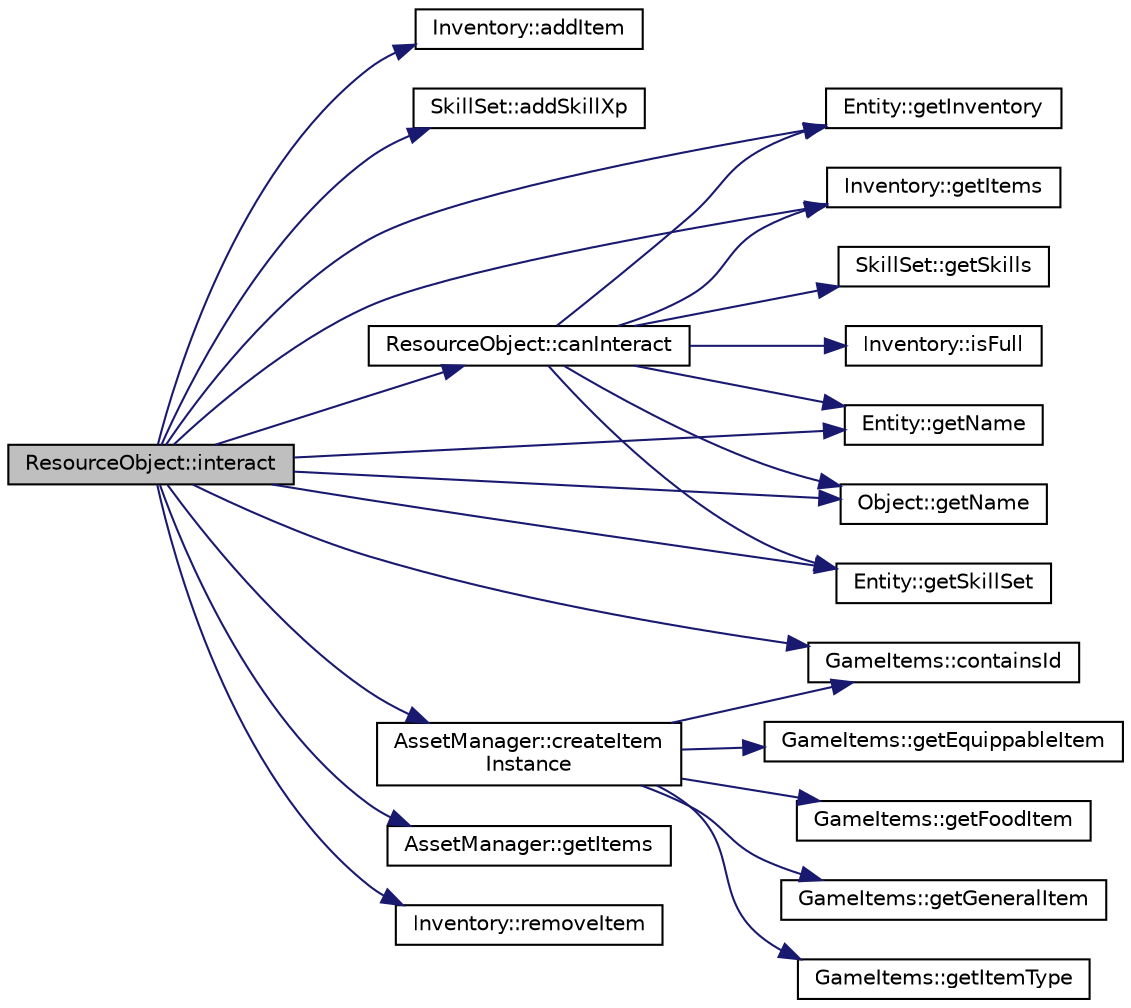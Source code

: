 digraph "ResourceObject::interact"
{
 // LATEX_PDF_SIZE
  edge [fontname="Helvetica",fontsize="10",labelfontname="Helvetica",labelfontsize="10"];
  node [fontname="Helvetica",fontsize="10",shape=record];
  rankdir="LR";
  Node1 [label="ResourceObject::interact",height=0.2,width=0.4,color="black", fillcolor="grey75", style="filled", fontcolor="black",tooltip="Interact with the object."];
  Node1 -> Node2 [color="midnightblue",fontsize="10",style="solid",fontname="Helvetica"];
  Node2 [label="Inventory::addItem",height=0.2,width=0.4,color="black", fillcolor="white", style="filled",URL="$classInventory.html#a9e1fad5a5f8ef1d2aec5ba9d86531d0d",tooltip="Adds item to the inventory."];
  Node1 -> Node3 [color="midnightblue",fontsize="10",style="solid",fontname="Helvetica"];
  Node3 [label="SkillSet::addSkillXp",height=0.2,width=0.4,color="black", fillcolor="white", style="filled",URL="$classSkillSet.html#a0e9dc971244988ca5f8aa14a37ec4193",tooltip="Adds the given amount of xp to the skill with the given id. Returns false if the addition failed,..."];
  Node1 -> Node4 [color="midnightblue",fontsize="10",style="solid",fontname="Helvetica"];
  Node4 [label="ResourceObject::canInteract",height=0.2,width=0.4,color="black", fillcolor="white", style="filled",URL="$classResourceObject.html#aef108c1b74c650c9a0c0bfcb5d25d8c5",tooltip="Check if the entity can interact with the object."];
  Node4 -> Node5 [color="midnightblue",fontsize="10",style="solid",fontname="Helvetica"];
  Node5 [label="Entity::getInventory",height=0.2,width=0.4,color="black", fillcolor="white", style="filled",URL="$classEntity.html#a1f1ef1b13908ffef9f2c4f2f455fdb71",tooltip="Get the Inventory object of this entity."];
  Node4 -> Node6 [color="midnightblue",fontsize="10",style="solid",fontname="Helvetica"];
  Node6 [label="Inventory::getItems",height=0.2,width=0.4,color="black", fillcolor="white", style="filled",URL="$classInventory.html#aef99806828639fb74770654b3ccba845",tooltip="Returns the items that the inventory contains."];
  Node4 -> Node7 [color="midnightblue",fontsize="10",style="solid",fontname="Helvetica"];
  Node7 [label="Entity::getName",height=0.2,width=0.4,color="black", fillcolor="white", style="filled",URL="$classEntity.html#ab824e4f163924eb4f136d3e2ff759897",tooltip="Get the name of this entity."];
  Node4 -> Node8 [color="midnightblue",fontsize="10",style="solid",fontname="Helvetica"];
  Node8 [label="Object::getName",height=0.2,width=0.4,color="black", fillcolor="white", style="filled",URL="$classObject.html#aa957bd6b49bc3034489df9ff0e844e3c",tooltip="Get the name of the object."];
  Node4 -> Node9 [color="midnightblue",fontsize="10",style="solid",fontname="Helvetica"];
  Node9 [label="SkillSet::getSkills",height=0.2,width=0.4,color="black", fillcolor="white", style="filled",URL="$classSkillSet.html#a0f3b00c08b7353db5b61b06223f187d0",tooltip="Returns map with skill id keys and SkillInfo values."];
  Node4 -> Node10 [color="midnightblue",fontsize="10",style="solid",fontname="Helvetica"];
  Node10 [label="Entity::getSkillSet",height=0.2,width=0.4,color="black", fillcolor="white", style="filled",URL="$classEntity.html#a0c09474372581ad190e31725dee0fccf",tooltip="Get the SkillSet of this entity."];
  Node4 -> Node11 [color="midnightblue",fontsize="10",style="solid",fontname="Helvetica"];
  Node11 [label="Inventory::isFull",height=0.2,width=0.4,color="black", fillcolor="white", style="filled",URL="$classInventory.html#ae64c114e81d5ee14653161f425510a26",tooltip="Checks if inventory is full."];
  Node1 -> Node12 [color="midnightblue",fontsize="10",style="solid",fontname="Helvetica"];
  Node12 [label="GameItems::containsId",height=0.2,width=0.4,color="black", fillcolor="white", style="filled",URL="$structGameItems.html#aa28c24034d12b17b9f85d9c46d9cb9a1",tooltip=" "];
  Node1 -> Node13 [color="midnightblue",fontsize="10",style="solid",fontname="Helvetica"];
  Node13 [label="AssetManager::createItem\lInstance",height=0.2,width=0.4,color="black", fillcolor="white", style="filled",URL="$classAssetManager.html#a7112131ee4657d508b2029eebb3975f6",tooltip="Creates an instance of an item."];
  Node13 -> Node12 [color="midnightblue",fontsize="10",style="solid",fontname="Helvetica"];
  Node13 -> Node14 [color="midnightblue",fontsize="10",style="solid",fontname="Helvetica"];
  Node14 [label="GameItems::getEquippableItem",height=0.2,width=0.4,color="black", fillcolor="white", style="filled",URL="$structGameItems.html#a12d353035869abb44b959b2fd56dc320",tooltip=" "];
  Node13 -> Node15 [color="midnightblue",fontsize="10",style="solid",fontname="Helvetica"];
  Node15 [label="GameItems::getFoodItem",height=0.2,width=0.4,color="black", fillcolor="white", style="filled",URL="$structGameItems.html#a5525518c6b68815489b0453e43da1024",tooltip=" "];
  Node13 -> Node16 [color="midnightblue",fontsize="10",style="solid",fontname="Helvetica"];
  Node16 [label="GameItems::getGeneralItem",height=0.2,width=0.4,color="black", fillcolor="white", style="filled",URL="$structGameItems.html#a0947ecd8654943fb367afd0bcb0d37b4",tooltip=" "];
  Node13 -> Node17 [color="midnightblue",fontsize="10",style="solid",fontname="Helvetica"];
  Node17 [label="GameItems::getItemType",height=0.2,width=0.4,color="black", fillcolor="white", style="filled",URL="$structGameItems.html#af9a7b3d5920e2b356499038c77ff4498",tooltip=" "];
  Node1 -> Node5 [color="midnightblue",fontsize="10",style="solid",fontname="Helvetica"];
  Node1 -> Node18 [color="midnightblue",fontsize="10",style="solid",fontname="Helvetica"];
  Node18 [label="AssetManager::getItems",height=0.2,width=0.4,color="black", fillcolor="white", style="filled",URL="$classAssetManager.html#a5964947567c6cd30b292b25510830123",tooltip="Get the GameItems object."];
  Node1 -> Node6 [color="midnightblue",fontsize="10",style="solid",fontname="Helvetica"];
  Node1 -> Node7 [color="midnightblue",fontsize="10",style="solid",fontname="Helvetica"];
  Node1 -> Node8 [color="midnightblue",fontsize="10",style="solid",fontname="Helvetica"];
  Node1 -> Node10 [color="midnightblue",fontsize="10",style="solid",fontname="Helvetica"];
  Node1 -> Node19 [color="midnightblue",fontsize="10",style="solid",fontname="Helvetica"];
  Node19 [label="Inventory::removeItem",height=0.2,width=0.4,color="black", fillcolor="white", style="filled",URL="$classInventory.html#a3c71646f0161c3e0b96a73cbf804c8f6",tooltip="Removes item from the inventory."];
}
